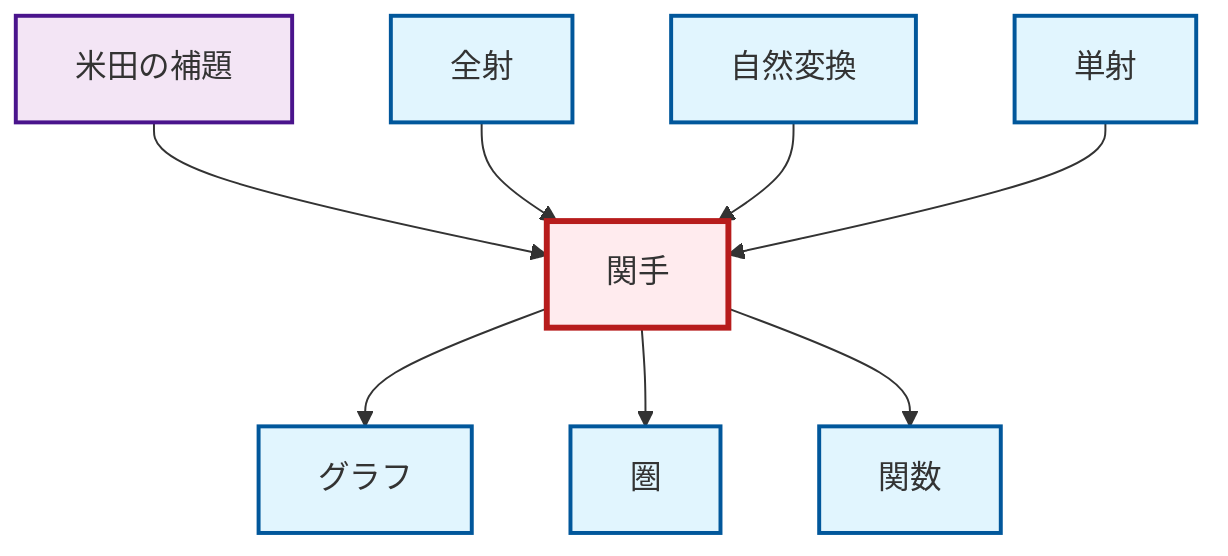 graph TD
    classDef definition fill:#e1f5fe,stroke:#01579b,stroke-width:2px
    classDef theorem fill:#f3e5f5,stroke:#4a148c,stroke-width:2px
    classDef axiom fill:#fff3e0,stroke:#e65100,stroke-width:2px
    classDef example fill:#e8f5e9,stroke:#1b5e20,stroke-width:2px
    classDef current fill:#ffebee,stroke:#b71c1c,stroke-width:3px
    def-graph["グラフ"]:::definition
    def-functor["関手"]:::definition
    def-natural-transformation["自然変換"]:::definition
    def-category["圏"]:::definition
    def-monomorphism["単射"]:::definition
    def-epimorphism["全射"]:::definition
    thm-yoneda["米田の補題"]:::theorem
    def-function["関数"]:::definition
    def-functor --> def-graph
    thm-yoneda --> def-functor
    def-functor --> def-category
    def-epimorphism --> def-functor
    def-natural-transformation --> def-functor
    def-monomorphism --> def-functor
    def-functor --> def-function
    class def-functor current